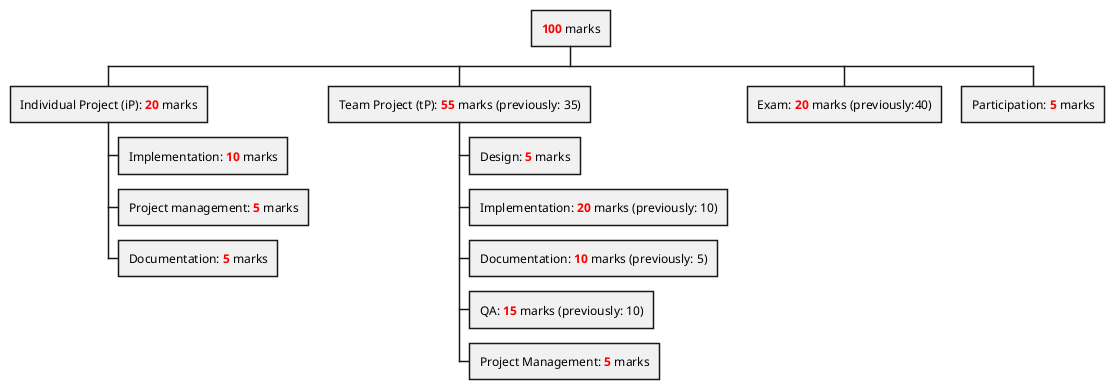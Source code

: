@startwbs
skinparam backgroundcolor transparent
+ <b><color:red>100</color></b> marks
 + Individual Project (iP): <b><color:red>20</color></b> marks
  + Implementation: <b><color:red>10</color></b> marks
  + Project management: <b><color:red>5</color></b> marks
  + Documentation: <b><color:red>5</color></b> marks
 + Team Project (tP): <b><color:red>55</color></b> marks (previously: 35)
  + Design: <b><color:red>5</color></b> marks
  + Implementation: <b><color:red>20</color></b> marks (previously: 10)
  + Documentation: <b><color:red>10</color></b> marks (previously: 5)
  + QA: <b><color:red>15</color></b> marks (previously: 10)
  + Project Management: <b><color:red>5</color></b> marks
 + Exam: <b><color:red>20</color></b> marks (previously:40)
'  + Part I (MCQ): <b><color:red>20</color></b> marks
'  + Part II (Essay): <b><color:red>20</color></b> marks
 + Participation: <b><color:red>5</color></b> marks
@endwbs